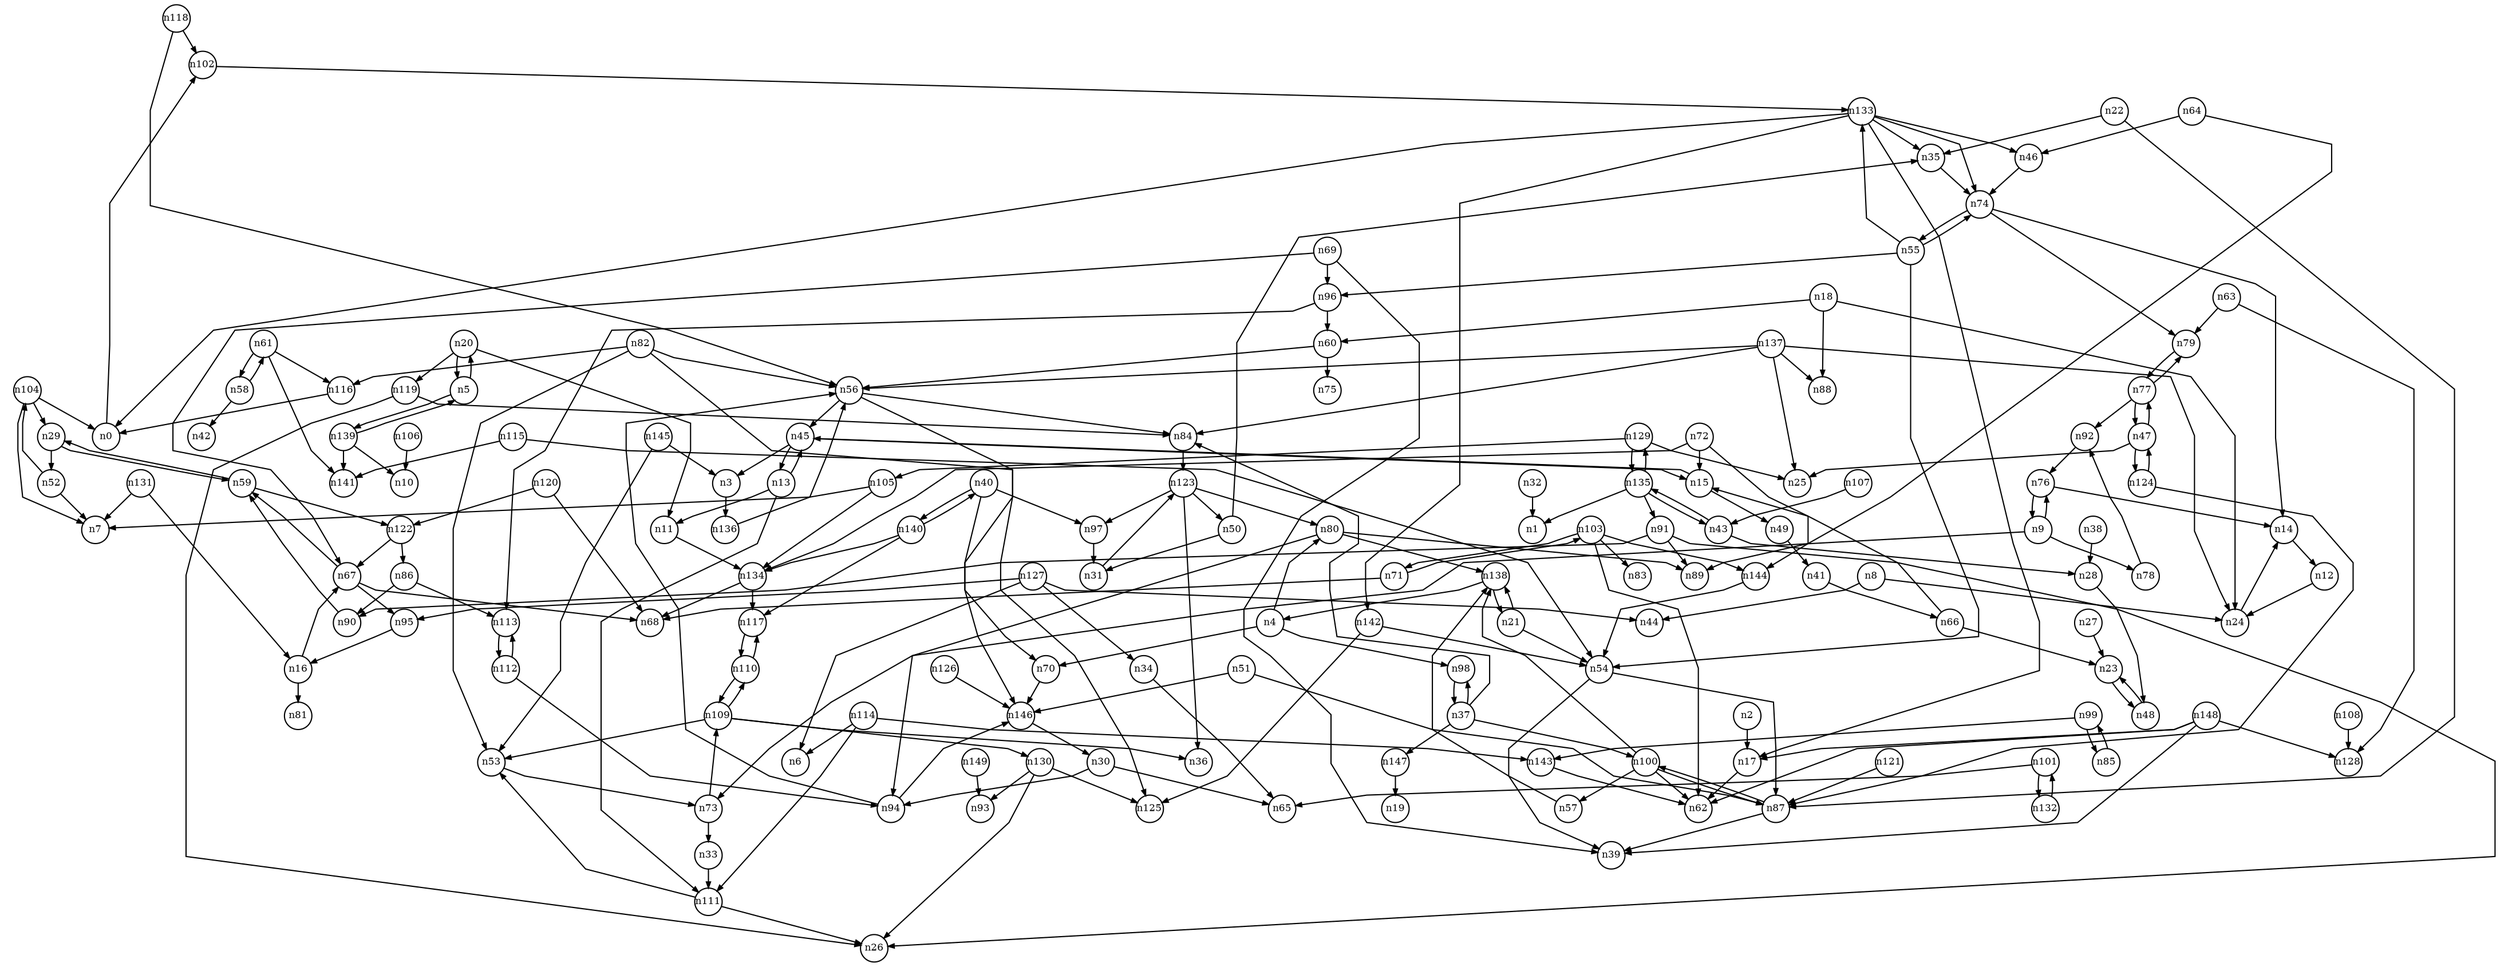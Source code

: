 digraph G{
splines=polyline;
ranksep=0.22;
nodesep=0.22;
nodesize=0.32;
fontsize=8
edge [arrowsize=0.5]
node [fontsize=8 shape=circle width=0.32 fixedsize=shape];

n102 -> n133
n0 -> n102
n17 -> n62
n2 -> n17
n136 -> n56
n3 -> n136
n70 -> n146
n4 -> n70
n4 -> n80
n4 -> n98
n80 -> n89
n80 -> n94
n80 -> n138
n98 -> n37
n20 -> n11
n20 -> n119
n20 -> n5
n5 -> n20
n5 -> n139
n139 -> n10
n139 -> n141
n139 -> n5
n24 -> n14
n8 -> n24
n8 -> n44
n73 -> n33
n73 -> n109
n9 -> n73
n9 -> n78
n9 -> n76
n78 -> n92
n134 -> n68
n134 -> n117
n11 -> n134
n12 -> n24
n13 -> n11
n13 -> n111
n13 -> n45
n111 -> n26
n111 -> n53
n49 -> n41
n15 -> n49
n15 -> n45
n67 -> n68
n67 -> n95
n67 -> n59
n16 -> n67
n16 -> n81
n18 -> n24
n18 -> n60
n18 -> n88
n60 -> n56
n60 -> n75
n119 -> n26
n119 -> n84
n54 -> n39
n54 -> n87
n21 -> n54
n21 -> n138
n35 -> n74
n22 -> n35
n22 -> n87
n87 -> n39
n87 -> n100
n14 -> n12
n23 -> n48
n27 -> n23
n48 -> n23
n28 -> n48
n52 -> n7
n52 -> n104
n29 -> n52
n29 -> n59
n30 -> n65
n30 -> n94
n94 -> n56
n94 -> n146
n123 -> n36
n123 -> n50
n123 -> n80
n123 -> n97
n31 -> n123
n32 -> n1
n34 -> n65
n84 -> n123
n37 -> n84
n37 -> n100
n37 -> n147
n37 -> n98
n100 -> n57
n100 -> n62
n100 -> n87
n100 -> n138
n147 -> n19
n38 -> n28
n40 -> n70
n40 -> n97
n40 -> n140
n97 -> n31
n66 -> n23
n66 -> n15
n41 -> n66
n43 -> n28
n43 -> n135
n45 -> n3
n45 -> n13
n45 -> n15
n47 -> n25
n47 -> n124
n47 -> n77
n124 -> n87
n124 -> n47
n50 -> n35
n50 -> n31
n51 -> n87
n51 -> n146
n146 -> n30
n53 -> n73
n55 -> n54
n55 -> n96
n55 -> n133
n55 -> n74
n96 -> n60
n96 -> n113
n133 -> n0
n133 -> n17
n133 -> n35
n133 -> n46
n133 -> n142
n133 -> n74
n56 -> n84
n56 -> n146
n56 -> n45
n58 -> n42
n58 -> n61
n59 -> n29
n59 -> n122
n122 -> n67
n122 -> n86
n61 -> n58
n61 -> n116
n61 -> n141
n116 -> n0
n79 -> n77
n63 -> n79
n63 -> n128
n46 -> n74
n64 -> n46
n64 -> n89
n95 -> n16
n69 -> n39
n69 -> n67
n69 -> n96
n71 -> n68
n71 -> n103
n72 -> n15
n72 -> n134
n72 -> n144
n144 -> n54
n33 -> n111
n74 -> n14
n74 -> n55
n74 -> n79
n76 -> n9
n76 -> n14
n77 -> n47
n77 -> n79
n77 -> n92
n92 -> n76
n82 -> n53
n82 -> n56
n82 -> n116
n82 -> n125
n99 -> n143
n99 -> n85
n85 -> n99
n90 -> n59
n86 -> n90
n86 -> n113
n113 -> n112
n91 -> n26
n91 -> n89
n91 -> n90
n143 -> n62
n57 -> n138
n101 -> n65
n101 -> n132
n103 -> n62
n103 -> n71
n103 -> n83
n103 -> n144
n104 -> n0
n104 -> n7
n104 -> n29
n105 -> n7
n105 -> n134
n106 -> n10
n107 -> n43
n108 -> n128
n109 -> n36
n109 -> n53
n109 -> n110
n109 -> n130
n110 -> n117
n110 -> n109
n130 -> n26
n130 -> n93
n130 -> n125
n117 -> n110
n112 -> n94
n112 -> n113
n114 -> n6
n114 -> n111
n114 -> n143
n115 -> n54
n115 -> n141
n118 -> n56
n118 -> n102
n120 -> n68
n120 -> n122
n121 -> n87
n126 -> n146
n127 -> n6
n127 -> n34
n127 -> n44
n127 -> n95
n129 -> n25
n129 -> n105
n129 -> n135
n131 -> n7
n131 -> n16
n132 -> n101
n142 -> n54
n142 -> n125
n135 -> n1
n135 -> n43
n135 -> n91
n135 -> n129
n137 -> n24
n137 -> n25
n137 -> n56
n137 -> n84
n137 -> n88
n138 -> n4
n138 -> n21
n140 -> n40
n140 -> n117
n140 -> n134
n145 -> n3
n145 -> n53
n148 -> n17
n148 -> n39
n148 -> n62
n148 -> n128
n149 -> n93
}
